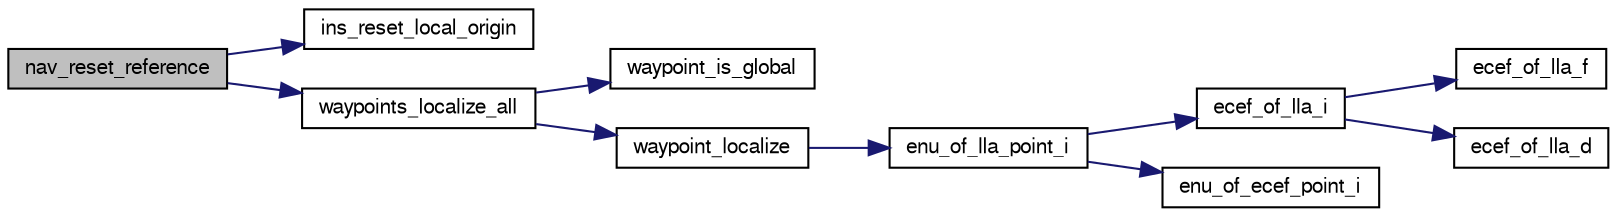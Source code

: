 digraph "nav_reset_reference"
{
  edge [fontname="FreeSans",fontsize="10",labelfontname="FreeSans",labelfontsize="10"];
  node [fontname="FreeSans",fontsize="10",shape=record];
  rankdir="LR";
  Node1 [label="nav_reset_reference",height=0.2,width=0.4,color="black", fillcolor="grey75", style="filled", fontcolor="black"];
  Node1 -> Node2 [color="midnightblue",fontsize="10",style="solid",fontname="FreeSans"];
  Node2 [label="ins_reset_local_origin",height=0.2,width=0.4,color="black", fillcolor="white", style="filled",URL="$ins_8c.html#a85e5ab8dd68db02c9d4120a1151a0c34",tooltip="INS local origin reset. "];
  Node1 -> Node3 [color="midnightblue",fontsize="10",style="solid",fontname="FreeSans"];
  Node3 [label="waypoints_localize_all",height=0.2,width=0.4,color="black", fillcolor="white", style="filled",URL="$nav_2waypoints_8c.html#a2c2d759f6328c40f66c4cc162da266bb",tooltip="update local ENU coordinates of global waypoints "];
  Node3 -> Node4 [color="midnightblue",fontsize="10",style="solid",fontname="FreeSans"];
  Node4 [label="waypoint_is_global",height=0.2,width=0.4,color="black", fillcolor="white", style="filled",URL="$nav_2waypoints_8c.html#a4f584367219ec09db0e1df24c85e7a1b"];
  Node3 -> Node5 [color="midnightblue",fontsize="10",style="solid",fontname="FreeSans"];
  Node5 [label="waypoint_localize",height=0.2,width=0.4,color="black", fillcolor="white", style="filled",URL="$nav_2waypoints_8c.html#af184581f432d472b608685122f2d944d",tooltip="update local ENU coordinates from its LLA coordinates "];
  Node5 -> Node6 [color="midnightblue",fontsize="10",style="solid",fontname="FreeSans"];
  Node6 [label="enu_of_lla_point_i",height=0.2,width=0.4,color="black", fillcolor="white", style="filled",URL="$group__math__geodetic__int.html#gab462d1e8278e0dd9cbc9ff463cde8f5e",tooltip="Convert a point from LLA to local ENU. "];
  Node6 -> Node7 [color="midnightblue",fontsize="10",style="solid",fontname="FreeSans"];
  Node7 [label="ecef_of_lla_i",height=0.2,width=0.4,color="black", fillcolor="white", style="filled",URL="$group__math__geodetic__int.html#ga386f7bf340618bf1454ca2a3b5086100",tooltip="Convert a LLA to ECEF. "];
  Node7 -> Node8 [color="midnightblue",fontsize="10",style="solid",fontname="FreeSans"];
  Node8 [label="ecef_of_lla_f",height=0.2,width=0.4,color="black", fillcolor="white", style="filled",URL="$pprz__geodetic__float_8c.html#a65bc5ba8b61d014ca659035759cc001c"];
  Node7 -> Node9 [color="midnightblue",fontsize="10",style="solid",fontname="FreeSans"];
  Node9 [label="ecef_of_lla_d",height=0.2,width=0.4,color="black", fillcolor="white", style="filled",URL="$group__math__geodetic__double.html#gae6608c48696daebf3382f08e655028d9"];
  Node6 -> Node10 [color="midnightblue",fontsize="10",style="solid",fontname="FreeSans"];
  Node10 [label="enu_of_ecef_point_i",height=0.2,width=0.4,color="black", fillcolor="white", style="filled",URL="$group__math__geodetic__int.html#ga85bcbfc73a43b120465422ec55647573",tooltip="Convert a point from ECEF to local ENU. "];
}
